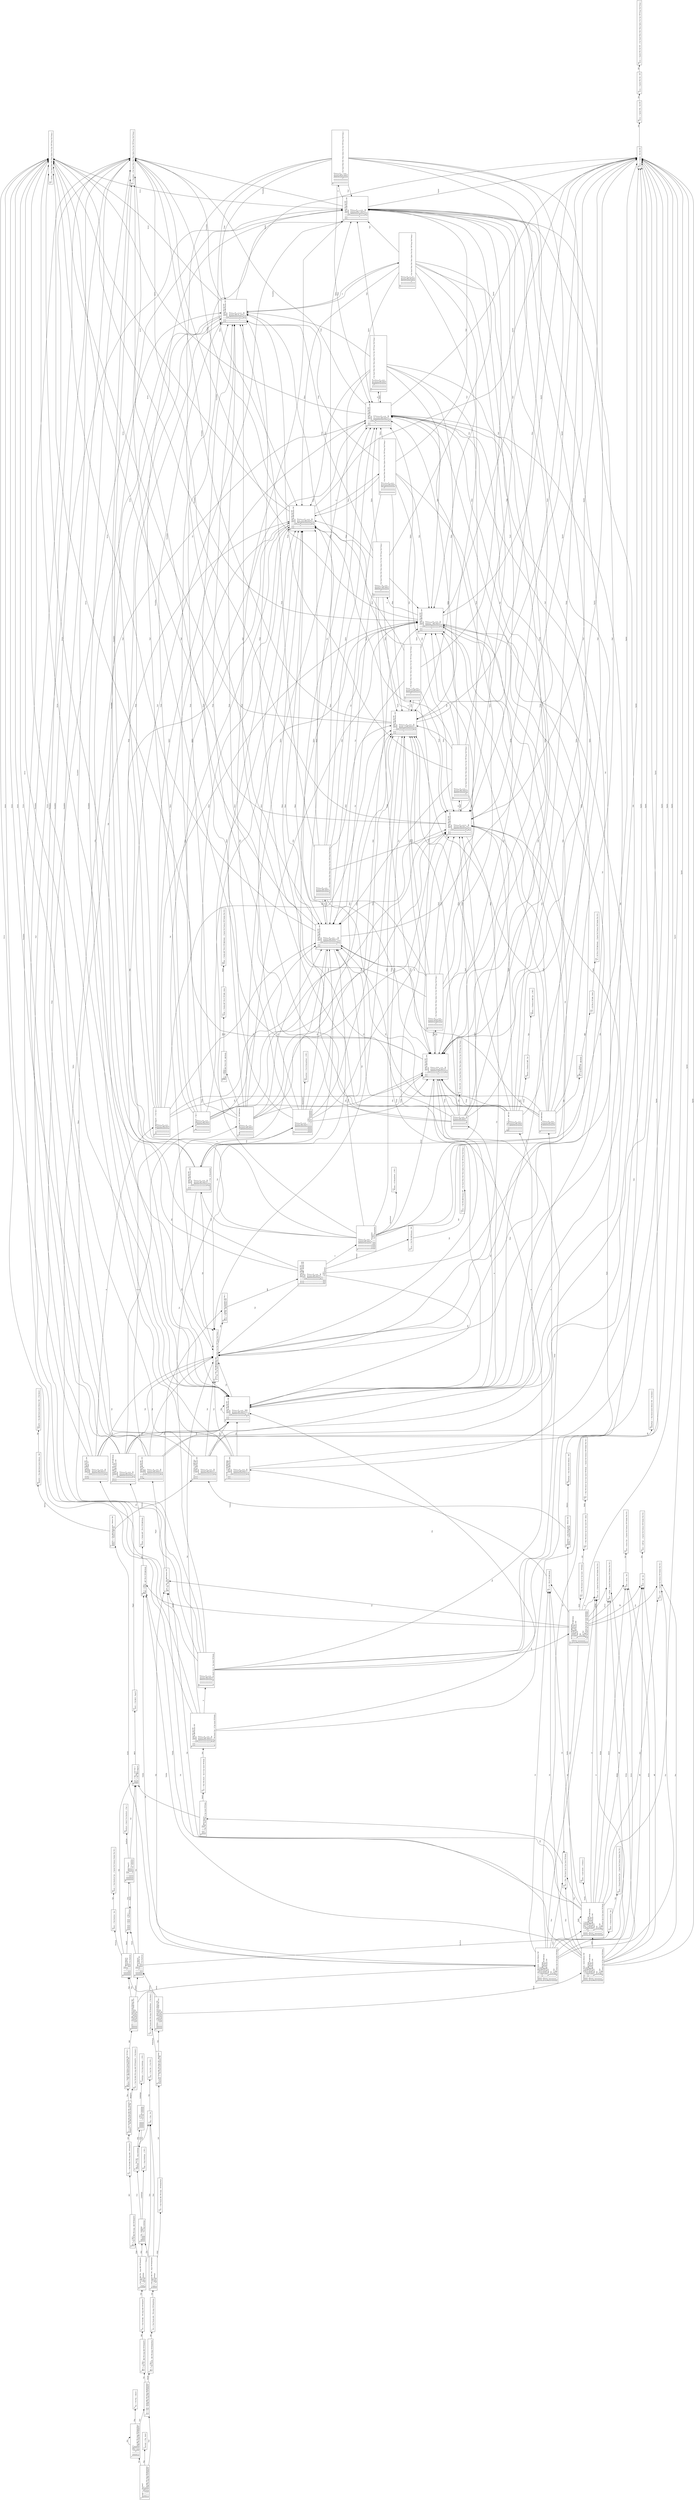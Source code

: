 digraph y {
	edge [fontsize=10];
	node [shape=box,fontsize=10];
	orientation=landscape;
	rankdir=LR;
	/*
	margin=0.2;
	page="8.27,11.69"; // for A4 printing
	ratio=auto;
	*/

	q0 [label="0:\l  $accept -> . Prg $end\l  Prg -> . { $end }\l  Prg -> . Fct Prg\l  Fct -> . Tint Tmain $$1 TPo Args TPf BodyMain\l  Fct -> . Tint Tid $$2 TPo Args $$3 TPf BodyFct\l"];
	q1 [label="1:\l  Fct -> Tint . Tmain $$1 TPo Args TPf BodyMain\l  Fct -> Tint . Tid $$2 TPo Args $$3 TPf BodyFct\l"];
	q2 [label="2:\l  $accept -> Prg . $end\l"];
	q3 [label="3:\l  Prg -> . { $end }\l  Prg -> . Fct Prg\l  Prg -> Fct . Prg\l  Fct -> . Tint Tmain $$1 TPo Args TPf BodyMain\l  Fct -> . Tint Tid $$2 TPo Args $$3 TPf BodyFct\l"];
	q4 [label="4:\l  $$1 -> . { TPo }\l  Fct -> Tint Tmain . $$1 TPo Args TPf BodyMain\l"];
	q5 [label="5:\l  $$2 -> . { TPo }\l  Fct -> Tint Tid . $$2 TPo Args $$3 TPf BodyFct\l"];
	q6 [label="6:\l  Prg -> Fct Prg . { $end }\l"];
	q7 [label="7:\l  Fct -> Tint Tmain $$1 . TPo Args TPf BodyMain\l"];
	q8 [label="8:\l  Fct -> Tint Tid $$2 . TPo Args $$3 TPf BodyFct\l"];
	q9 [label="9:\l  Fct -> Tint Tmain $$1 TPo . Args TPf BodyMain\l  Args -> . { TPf }\l  Args -> . Arg ListeArgs\l  Arg -> . Tint Tid\l"];
	q10 [label="10:\l  Fct -> Tint Tid $$2 TPo . Args $$3 TPf BodyFct\l  Args -> . { TPf }\l  Args -> . Arg ListeArgs\l  Arg -> . Tint Tid\l"];
	q11 [label="11:\l  Arg -> Tint . Tid\l"];
	q12 [label="12:\l  Fct -> Tint Tmain $$1 TPo Args . TPf BodyMain\l"];
	q13 [label="13:\l  Args -> Arg . ListeArgs\l  ListeArgs -> . { TPf }\l  ListeArgs -> . Tvir Arg ListeArgs\l"];
	q14 [label="14:\l  $$3 -> . { TPf }\l  Fct -> Tint Tid $$2 TPo Args . $$3 TPf BodyFct\l"];
	q15 [label="15:\l  Arg -> Tint Tid . { Tvir TPf }\l"];
	q16 [label="16:\l  Fct -> Tint Tmain $$1 TPo Args TPf . BodyMain\l  BodyMain -> . TAo Decls Instrs Return TAf\l"];
	q17 [label="17:\l  Arg -> . Tint Tid\l  ListeArgs -> Tvir . Arg ListeArgs\l"];
	q18 [label="18:\l  Args -> Arg ListeArgs . { TPf }\l"];
	q19 [label="19:\l  Fct -> Tint Tid $$2 TPo Args $$3 . TPf BodyFct\l"];
	q20 [label="20:\l  BodyMain -> TAo . Decls Instrs Return TAf\l  Decls -> . { Tprint Tid Treturn Twhile Tfor Tif }\l  Decls -> . Tconst DeclList Tpv\l  Decls -> . Tint DeclList Tpv\l"];
	q21 [label="21:\l  Fct -> Tint Tmain $$1 TPo Args TPf BodyMain . { Tint $end }\l"];
	q22 [label="22:\l  ListeArgs -> . { TPf }\l  ListeArgs -> . Tvir Arg ListeArgs\l  ListeArgs -> Tvir Arg . ListeArgs\l"];
	q23 [label="23:\l  Fct -> Tint Tid $$2 TPo Args $$3 TPf . BodyFct\l  BodyFct -> . TAo $$4 Decls Instrs Return TAf\l"];
	q24 [label="24:\l  Decl1 -> . Tid\l  Decl1 -> . Tid $$10 Tegal E\l  Decls -> Tint . DeclList Tpv\l  DeclList -> . Decl1\l  DeclList -> . Decl1 Tvir DeclList\l"];
	q25 [label="25:\l  Decl1 -> . Tid\l  Decl1 -> . Tid $$10 Tegal E\l  Decls -> Tconst . DeclList Tpv\l  DeclList -> . Decl1\l  DeclList -> . Decl1 Tvir DeclList\l"];
	q26 [label="26:\l  BodyMain -> TAo Decls . Instrs Return TAf\l  Instrs -> . { Treturn }\l  Instrs -> . Instr Instrs\l  If -> . Tif TPo E TPf $$6 Body\l  While -> . Twhile $$7 TPo E TPf $$8 Body\l  Invoc -> . Tprint TPo Tid TPf\l  Invoc -> . Tid TPo $$9 Params TPf\l  Aff -> . Tid Tegal E\l  Instr -> . If\l  Instr -> . While\l  Instr -> . For\l  Instr -> . Invoc Tpv\l  Instr -> . Aff Tpv\l  For -> . Tfor TPo Decl1 Tpv E Tpv Instr TPf Body\l"];
	q27 [label="27:\l  ListeArgs -> Tvir Arg ListeArgs . { TPf }\l"];
	q28 [label="28:\l  $$4 -> . { Tprint Tid Treturn Tconst Twhile Tfor Tif Tint }\l  BodyFct -> TAo . $$4 Decls Instrs Return TAf\l"];
	q29 [label="29:\l  Fct -> Tint Tid $$2 TPo Args $$3 TPf BodyFct . { Tint $end }\l"];
	q30 [label="30:\l  Decl1 -> Tid . { Tvir Tpv }\l  $$10 -> . { Tegal }\l  Decl1 -> Tid . $$10 Tegal E\l"];
	q31 [label="31:\l  DeclList -> Decl1 . { Tpv }\l  DeclList -> Decl1 . Tvir DeclList\l"];
	q32 [label="32:\l  Decls -> Tint DeclList . Tpv\l"];
	q33 [label="33:\l  Decls -> Tconst DeclList . Tpv\l"];
	q34 [label="34:\l  If -> Tif . TPo E TPf $$6 Body\l"];
	q35 [label="35:\l  For -> Tfor . TPo Decl1 Tpv E Tpv Instr TPf Body\l"];
	q36 [label="36:\l  $$7 -> . { TPo }\l  While -> Twhile . $$7 TPo E TPf $$8 Body\l"];
	q37 [label="37:\l  Invoc -> Tid . TPo $$9 Params TPf\l  Aff -> Tid . Tegal E\l"];
	q38 [label="38:\l  Invoc -> Tprint . TPo Tid TPf\l"];
	q39 [label="39:\l  BodyMain -> TAo Decls Instrs . Return TAf\l  Return -> . Treturn E $$5 Tpv\l"];
	q40 [label="40:\l  Instrs -> . { Treturn }\l  Instrs -> . Instr Instrs\l  Instrs -> Instr . Instrs\l  If -> . Tif TPo E TPf $$6 Body\l  While -> . Twhile $$7 TPo E TPf $$8 Body\l  Invoc -> . Tprint TPo Tid TPf\l  Invoc -> . Tid TPo $$9 Params TPf\l  Aff -> . Tid Tegal E\l  Instr -> . If\l  Instr -> . While\l  Instr -> . For\l  Instr -> . Invoc Tpv\l  Instr -> . Aff Tpv\l  For -> . Tfor TPo Decl1 Tpv E Tpv Instr TPf Body\l"];
	q41 [label="41:\l  Instr -> If . { Tprint Tid Treturn TPf Twhile Tfor Tif }\l"];
	q42 [label="42:\l  Instr -> While . { Tprint Tid Treturn TPf Twhile Tfor Tif }\l"];
	q43 [label="43:\l  Instr -> Invoc . Tpv\l"];
	q44 [label="44:\l  Instr -> Aff . Tpv\l"];
	q45 [label="45:\l  Instr -> For . { Tprint Tid Treturn TPf Twhile Tfor Tif }\l"];
	q46 [label="46:\l  BodyFct -> TAo $$4 . Decls Instrs Return TAf\l  Decls -> . { Tprint Tid Treturn Twhile Tfor Tif }\l  Decls -> . Tconst DeclList Tpv\l  Decls -> . Tint DeclList Tpv\l"];
	q47 [label="47:\l  Decl1 -> Tid $$10 . Tegal E\l"];
	q48 [label="48:\l  Decl1 -> . Tid\l  Decl1 -> . Tid $$10 Tegal E\l  DeclList -> . Decl1\l  DeclList -> . Decl1 Tvir DeclList\l  DeclList -> Decl1 Tvir . DeclList\l"];
	q49 [label="49:\l  Decls -> Tint DeclList Tpv . { Tprint Tid Treturn Twhile Tfor Tif }\l"];
	q50 [label="50:\l  Decls -> Tconst DeclList Tpv . { Tprint Tid Treturn Twhile Tfor Tif }\l"];
	q51 [label="51:\l  If -> Tif TPo . E TPf $$6 Body\l  Invoc -> . Tprint TPo Tid TPf\l  Invoc -> . Tid TPo $$9 Params TPf\l  E -> . Tnumber\l  E -> . Tid\l  E -> . E Tplus E\l  E -> . E Tless E\l  E -> . E Tfois E\l  E -> . E Tdiv E\l  E -> . E Tcmp E\l  E -> . E Tinf E\l  E -> . E Tsup E\l  E -> . E Tand E\l  E -> . E Tor E\l  E -> . TPo E TPf\l  E -> . Invoc\l"];
	q52 [label="52:\l  Decl1 -> . Tid\l  Decl1 -> . Tid $$10 Tegal E\l  For -> Tfor TPo . Decl1 Tpv E Tpv Instr TPf Body\l"];
	q53 [label="53:\l  While -> Twhile $$7 . TPo E TPf $$8 Body\l"];
	q54 [label="54:\l  $$9 -> . { Tprint Tid Tnumber TPf TPo }\l  Invoc -> Tid TPo . $$9 Params TPf\l"];
	q55 [label="55:\l  Invoc -> . Tprint TPo Tid TPf\l  Invoc -> . Tid TPo $$9 Params TPf\l  Aff -> Tid Tegal . E\l  E -> . Tnumber\l  E -> . Tid\l  E -> . E Tplus E\l  E -> . E Tless E\l  E -> . E Tfois E\l  E -> . E Tdiv E\l  E -> . E Tcmp E\l  E -> . E Tinf E\l  E -> . E Tsup E\l  E -> . E Tand E\l  E -> . E Tor E\l  E -> . TPo E TPf\l  E -> . Invoc\l"];
	q56 [label="56:\l  Invoc -> Tprint TPo . Tid TPf\l"];
	q57 [label="57:\l  Return -> Treturn . E $$5 Tpv\l  Invoc -> . Tprint TPo Tid TPf\l  Invoc -> . Tid TPo $$9 Params TPf\l  E -> . Tnumber\l  E -> . Tid\l  E -> . E Tplus E\l  E -> . E Tless E\l  E -> . E Tfois E\l  E -> . E Tdiv E\l  E -> . E Tcmp E\l  E -> . E Tinf E\l  E -> . E Tsup E\l  E -> . E Tand E\l  E -> . E Tor E\l  E -> . TPo E TPf\l  E -> . Invoc\l"];
	q58 [label="58:\l  BodyMain -> TAo Decls Instrs Return . TAf\l"];
	q59 [label="59:\l  Instrs -> Instr Instrs . { Treturn }\l"];
	q60 [label="60:\l  Instr -> Invoc Tpv . { Tprint Tid Treturn TPf Twhile Tfor Tif }\l"];
	q61 [label="61:\l  Instr -> Aff Tpv . { Tprint Tid Treturn TPf Twhile Tfor Tif }\l"];
	q62 [label="62:\l  BodyFct -> TAo $$4 Decls . Instrs Return TAf\l  Instrs -> . { Treturn }\l  Instrs -> . Instr Instrs\l  If -> . Tif TPo E TPf $$6 Body\l  While -> . Twhile $$7 TPo E TPf $$8 Body\l  Invoc -> . Tprint TPo Tid TPf\l  Invoc -> . Tid TPo $$9 Params TPf\l  Aff -> . Tid Tegal E\l  Instr -> . If\l  Instr -> . While\l  Instr -> . For\l  Instr -> . Invoc Tpv\l  Instr -> . Aff Tpv\l  For -> . Tfor TPo Decl1 Tpv E Tpv Instr TPf Body\l"];
	q63 [label="63:\l  Invoc -> . Tprint TPo Tid TPf\l  Invoc -> . Tid TPo $$9 Params TPf\l  Decl1 -> Tid $$10 Tegal . E\l  E -> . Tnumber\l  E -> . Tid\l  E -> . E Tplus E\l  E -> . E Tless E\l  E -> . E Tfois E\l  E -> . E Tdiv E\l  E -> . E Tcmp E\l  E -> . E Tinf E\l  E -> . E Tsup E\l  E -> . E Tand E\l  E -> . E Tor E\l  E -> . TPo E TPf\l  E -> . Invoc\l"];
	q64 [label="64:\l  DeclList -> Decl1 Tvir DeclList . { Tpv }\l"];
	q65 [label="65:\l  Invoc -> . Tprint TPo Tid TPf\l  Invoc -> . Tid TPo $$9 Params TPf\l  E -> . Tnumber\l  E -> . Tid\l  E -> . E Tplus E\l  E -> . E Tless E\l  E -> . E Tfois E\l  E -> . E Tdiv E\l  E -> . E Tcmp E\l  E -> . E Tinf E\l  E -> . E Tsup E\l  E -> . E Tand E\l  E -> . E Tor E\l  E -> . TPo E TPf\l  E -> TPo . E TPf\l  E -> . Invoc\l"];
	q66 [label="66:\l  E -> Tnumber . { Tor Tand Tfois Tdiv Tless Tplus Tvir Tpv TPf Tsup Tinf Tcmp }\l"];
	q67 [label="67:\l  Invoc -> Tid . TPo $$9 Params TPf\l  E -> Tid . { Tor Tand Tfois Tdiv Tless Tplus Tvir Tpv TPf Tsup Tinf Tcmp }\l"];
	q68 [label="68:\l  If -> Tif TPo E . TPf $$6 Body\l  E -> E . Tplus E\l  E -> E . Tless E\l  E -> E . Tfois E\l  E -> E . Tdiv E\l  E -> E . Tcmp E\l  E -> E . Tinf E\l  E -> E . Tsup E\l  E -> E . Tand E\l  E -> E . Tor E\l"];
	q69 [label="69:\l  E -> Invoc . { Tor Tand Tfois Tdiv Tless Tplus Tvir Tpv TPf Tsup Tinf Tcmp }\l"];
	q70 [label="70:\l  For -> Tfor TPo Decl1 . Tpv E Tpv Instr TPf Body\l"];
	q71 [label="71:\l  While -> Twhile $$7 TPo . E TPf $$8 Body\l  Invoc -> . Tprint TPo Tid TPf\l  Invoc -> . Tid TPo $$9 Params TPf\l  E -> . Tnumber\l  E -> . Tid\l  E -> . E Tplus E\l  E -> . E Tless E\l  E -> . E Tfois E\l  E -> . E Tdiv E\l  E -> . E Tcmp E\l  E -> . E Tinf E\l  E -> . E Tsup E\l  E -> . E Tand E\l  E -> . E Tor E\l  E -> . TPo E TPf\l  E -> . Invoc\l"];
	q72 [label="72:\l  Invoc -> . Tprint TPo Tid TPf\l  Invoc -> . Tid TPo $$9 Params TPf\l  Invoc -> Tid TPo $$9 . Params TPf\l  E -> . Tnumber\l  E -> . Tid\l  E -> . E Tplus E\l  E -> . E Tless E\l  E -> . E Tfois E\l  E -> . E Tdiv E\l  E -> . E Tcmp E\l  E -> . E Tinf E\l  E -> . E Tsup E\l  E -> . E Tand E\l  E -> . E Tor E\l  E -> . TPo E TPf\l  E -> . Invoc\l  Params -> . { TPf }\l  Params -> . E ParamNext\l"];
	q73 [label="73:\l  Aff -> Tid Tegal E . { Tpv }\l  E -> E . Tplus E\l  E -> E . Tless E\l  E -> E . Tfois E\l  E -> E . Tdiv E\l  E -> E . Tcmp E\l  E -> E . Tinf E\l  E -> E . Tsup E\l  E -> E . Tand E\l  E -> E . Tor E\l"];
	q74 [label="74:\l  Invoc -> Tprint TPo Tid . TPf\l"];
	q75 [label="75:\l  $$5 -> . { Tpv }\l  Return -> Treturn E . $$5 Tpv\l  E -> E . Tplus E\l  E -> E . Tless E\l  E -> E . Tfois E\l  E -> E . Tdiv E\l  E -> E . Tcmp E\l  E -> E . Tinf E\l  E -> E . Tsup E\l  E -> E . Tand E\l  E -> E . Tor E\l"];
	q76 [label="76:\l  BodyMain -> TAo Decls Instrs Return TAf . { Tint $end }\l"];
	q77 [label="77:\l  BodyFct -> TAo $$4 Decls Instrs . Return TAf\l  Return -> . Treturn E $$5 Tpv\l"];
	q78 [label="78:\l  Decl1 -> Tid $$10 Tegal E . { Tvir Tpv }\l  E -> E . Tplus E\l  E -> E . Tless E\l  E -> E . Tfois E\l  E -> E . Tdiv E\l  E -> E . Tcmp E\l  E -> E . Tinf E\l  E -> E . Tsup E\l  E -> E . Tand E\l  E -> E . Tor E\l"];
	q79 [label="79:\l  E -> E . Tplus E\l  E -> E . Tless E\l  E -> E . Tfois E\l  E -> E . Tdiv E\l  E -> E . Tcmp E\l  E -> E . Tinf E\l  E -> E . Tsup E\l  E -> E . Tand E\l  E -> E . Tor E\l  E -> TPo E . TPf\l"];
	q80 [label="80:\l  Invoc -> . Tprint TPo Tid TPf\l  Invoc -> . Tid TPo $$9 Params TPf\l  E -> . Tnumber\l  E -> . Tid\l  E -> . E Tplus E\l  E -> . E Tless E\l  E -> . E Tfois E\l  E -> . E Tdiv E\l  E -> . E Tcmp E\l  E -> E Tcmp . E\l  E -> . E Tinf E\l  E -> . E Tsup E\l  E -> . E Tand E\l  E -> . E Tor E\l  E -> . TPo E TPf\l  E -> . Invoc\l"];
	q81 [label="81:\l  Invoc -> . Tprint TPo Tid TPf\l  Invoc -> . Tid TPo $$9 Params TPf\l  E -> . Tnumber\l  E -> . Tid\l  E -> . E Tplus E\l  E -> . E Tless E\l  E -> . E Tfois E\l  E -> . E Tdiv E\l  E -> . E Tcmp E\l  E -> . E Tinf E\l  E -> E Tinf . E\l  E -> . E Tsup E\l  E -> . E Tand E\l  E -> . E Tor E\l  E -> . TPo E TPf\l  E -> . Invoc\l"];
	q82 [label="82:\l  Invoc -> . Tprint TPo Tid TPf\l  Invoc -> . Tid TPo $$9 Params TPf\l  E -> . Tnumber\l  E -> . Tid\l  E -> . E Tplus E\l  E -> . E Tless E\l  E -> . E Tfois E\l  E -> . E Tdiv E\l  E -> . E Tcmp E\l  E -> . E Tinf E\l  E -> . E Tsup E\l  E -> E Tsup . E\l  E -> . E Tand E\l  E -> . E Tor E\l  E -> . TPo E TPf\l  E -> . Invoc\l"];
	q83 [label="83:\l  $$6 -> . { Body }\l  If -> Tif TPo E TPf . $$6 Body\l"];
	q84 [label="84:\l  Invoc -> . Tprint TPo Tid TPf\l  Invoc -> . Tid TPo $$9 Params TPf\l  E -> . Tnumber\l  E -> . Tid\l  E -> . E Tplus E\l  E -> E Tplus . E\l  E -> . E Tless E\l  E -> . E Tfois E\l  E -> . E Tdiv E\l  E -> . E Tcmp E\l  E -> . E Tinf E\l  E -> . E Tsup E\l  E -> . E Tand E\l  E -> . E Tor E\l  E -> . TPo E TPf\l  E -> . Invoc\l"];
	q85 [label="85:\l  Invoc -> . Tprint TPo Tid TPf\l  Invoc -> . Tid TPo $$9 Params TPf\l  E -> . Tnumber\l  E -> . Tid\l  E -> . E Tplus E\l  E -> . E Tless E\l  E -> E Tless . E\l  E -> . E Tfois E\l  E -> . E Tdiv E\l  E -> . E Tcmp E\l  E -> . E Tinf E\l  E -> . E Tsup E\l  E -> . E Tand E\l  E -> . E Tor E\l  E -> . TPo E TPf\l  E -> . Invoc\l"];
	q86 [label="86:\l  Invoc -> . Tprint TPo Tid TPf\l  Invoc -> . Tid TPo $$9 Params TPf\l  E -> . Tnumber\l  E -> . Tid\l  E -> . E Tplus E\l  E -> . E Tless E\l  E -> . E Tfois E\l  E -> . E Tdiv E\l  E -> E Tdiv . E\l  E -> . E Tcmp E\l  E -> . E Tinf E\l  E -> . E Tsup E\l  E -> . E Tand E\l  E -> . E Tor E\l  E -> . TPo E TPf\l  E -> . Invoc\l"];
	q87 [label="87:\l  Invoc -> . Tprint TPo Tid TPf\l  Invoc -> . Tid TPo $$9 Params TPf\l  E -> . Tnumber\l  E -> . Tid\l  E -> . E Tplus E\l  E -> . E Tless E\l  E -> . E Tfois E\l  E -> E Tfois . E\l  E -> . E Tdiv E\l  E -> . E Tcmp E\l  E -> . E Tinf E\l  E -> . E Tsup E\l  E -> . E Tand E\l  E -> . E Tor E\l  E -> . TPo E TPf\l  E -> . Invoc\l"];
	q88 [label="88:\l  Invoc -> . Tprint TPo Tid TPf\l  Invoc -> . Tid TPo $$9 Params TPf\l  E -> . Tnumber\l  E -> . Tid\l  E -> . E Tplus E\l  E -> . E Tless E\l  E -> . E Tfois E\l  E -> . E Tdiv E\l  E -> . E Tcmp E\l  E -> . E Tinf E\l  E -> . E Tsup E\l  E -> . E Tand E\l  E -> E Tand . E\l  E -> . E Tor E\l  E -> . TPo E TPf\l  E -> . Invoc\l"];
	q89 [label="89:\l  Invoc -> . Tprint TPo Tid TPf\l  Invoc -> . Tid TPo $$9 Params TPf\l  E -> . Tnumber\l  E -> . Tid\l  E -> . E Tplus E\l  E -> . E Tless E\l  E -> . E Tfois E\l  E -> . E Tdiv E\l  E -> . E Tcmp E\l  E -> . E Tinf E\l  E -> . E Tsup E\l  E -> . E Tand E\l  E -> . E Tor E\l  E -> E Tor . E\l  E -> . TPo E TPf\l  E -> . Invoc\l"];
	q90 [label="90:\l  Invoc -> . Tprint TPo Tid TPf\l  Invoc -> . Tid TPo $$9 Params TPf\l  E -> . Tnumber\l  E -> . Tid\l  E -> . E Tplus E\l  E -> . E Tless E\l  E -> . E Tfois E\l  E -> . E Tdiv E\l  E -> . E Tcmp E\l  E -> . E Tinf E\l  E -> . E Tsup E\l  E -> . E Tand E\l  E -> . E Tor E\l  E -> . TPo E TPf\l  E -> . Invoc\l  For -> Tfor TPo Decl1 Tpv . E Tpv Instr TPf Body\l"];
	q91 [label="91:\l  While -> Twhile $$7 TPo E . TPf $$8 Body\l  E -> E . Tplus E\l  E -> E . Tless E\l  E -> E . Tfois E\l  E -> E . Tdiv E\l  E -> E . Tcmp E\l  E -> E . Tinf E\l  E -> E . Tsup E\l  E -> E . Tand E\l  E -> E . Tor E\l"];
	q92 [label="92:\l  E -> E . Tplus E\l  E -> E . Tless E\l  E -> E . Tfois E\l  E -> E . Tdiv E\l  E -> E . Tcmp E\l  E -> E . Tinf E\l  E -> E . Tsup E\l  E -> E . Tand E\l  E -> E . Tor E\l  Params -> E . ParamNext\l  ParamNext -> . { TPf }\l  ParamNext -> . Tvir E ParamNext\l"];
	q93 [label="93:\l  Invoc -> Tid TPo $$9 Params . TPf\l"];
	q94 [label="94:\l  Invoc -> Tprint TPo Tid TPf . { Tor Tand Tfois Tdiv Tless Tplus Tvir Tpv TPf Tsup Tinf Tcmp }\l"];
	q95 [label="95:\l  Return -> Treturn E $$5 . Tpv\l"];
	q96 [label="96:\l  BodyFct -> TAo $$4 Decls Instrs Return . TAf\l"];
	q97 [label="97:\l  E -> TPo E TPf . { Tor Tand Tfois Tdiv Tless Tplus Tvir Tpv TPf Tsup Tinf Tcmp }\l"];
	q98 [label="98:\l  E -> E . Tplus E\l  E -> E . Tless E\l  E -> E . Tfois E\l  E -> E . Tdiv E\l  E -> E . Tcmp E\l  E -> E Tcmp E . { Tor Tand Tfois Tdiv Tless Tplus Tvir Tpv TPf Tsup Tinf Tcmp }\l  E -> E . Tinf E\l  E -> E . Tsup E\l  E -> E . Tand E\l  E -> E . Tor E\l"];
	q99 [label="99:\l  E -> E . Tplus E\l  E -> E . Tless E\l  E -> E . Tfois E\l  E -> E . Tdiv E\l  E -> E . Tcmp E\l  E -> E . Tinf E\l  E -> E Tinf E . { Tor Tand Tfois Tdiv Tless Tplus Tvir Tpv TPf Tsup Tinf Tcmp }\l  E -> E . Tsup E\l  E -> E . Tand E\l  E -> E . Tor E\l"];
	q100 [label="100:\l  E -> E . Tplus E\l  E -> E . Tless E\l  E -> E . Tfois E\l  E -> E . Tdiv E\l  E -> E . Tcmp E\l  E -> E . Tinf E\l  E -> E . Tsup E\l  E -> E Tsup E . { Tor Tand Tfois Tdiv Tless Tplus Tvir Tpv TPf Tsup Tinf Tcmp }\l  E -> E . Tand E\l  E -> E . Tor E\l"];
	q101 [label="101:\l  If -> Tif TPo E TPf $$6 . Body\l"];
	q102 [label="102:\l  E -> E . Tplus E\l  E -> E Tplus E . { Tor Tand Tfois Tdiv Tless Tplus Tvir Tpv TPf Tsup Tinf Tcmp }\l  E -> E . Tless E\l  E -> E . Tfois E\l  E -> E . Tdiv E\l  E -> E . Tcmp E\l  E -> E . Tinf E\l  E -> E . Tsup E\l  E -> E . Tand E\l  E -> E . Tor E\l"];
	q103 [label="103:\l  E -> E . Tplus E\l  E -> E . Tless E\l  E -> E Tless E . { Tor Tand Tfois Tdiv Tless Tplus Tvir Tpv TPf Tsup Tinf Tcmp }\l  E -> E . Tfois E\l  E -> E . Tdiv E\l  E -> E . Tcmp E\l  E -> E . Tinf E\l  E -> E . Tsup E\l  E -> E . Tand E\l  E -> E . Tor E\l"];
	q104 [label="104:\l  E -> E . Tplus E\l  E -> E . Tless E\l  E -> E . Tfois E\l  E -> E . Tdiv E\l  E -> E Tdiv E . { Tor Tand Tfois Tdiv Tless Tplus Tvir Tpv TPf Tsup Tinf Tcmp }\l  E -> E . Tcmp E\l  E -> E . Tinf E\l  E -> E . Tsup E\l  E -> E . Tand E\l  E -> E . Tor E\l"];
	q105 [label="105:\l  E -> E . Tplus E\l  E -> E . Tless E\l  E -> E . Tfois E\l  E -> E Tfois E . { Tor Tand Tfois Tdiv Tless Tplus Tvir Tpv TPf Tsup Tinf Tcmp }\l  E -> E . Tdiv E\l  E -> E . Tcmp E\l  E -> E . Tinf E\l  E -> E . Tsup E\l  E -> E . Tand E\l  E -> E . Tor E\l"];
	q106 [label="106:\l  E -> E . Tplus E\l  E -> E . Tless E\l  E -> E . Tfois E\l  E -> E . Tdiv E\l  E -> E . Tcmp E\l  E -> E . Tinf E\l  E -> E . Tsup E\l  E -> E . Tand E\l  E -> E Tand E . { Tor Tand Tfois Tdiv Tless Tplus Tvir Tpv TPf Tsup Tinf Tcmp }\l  E -> E . Tor E\l"];
	q107 [label="107:\l  E -> E . Tplus E\l  E -> E . Tless E\l  E -> E . Tfois E\l  E -> E . Tdiv E\l  E -> E . Tcmp E\l  E -> E . Tinf E\l  E -> E . Tsup E\l  E -> E . Tand E\l  E -> E . Tor E\l  E -> E Tor E . { Tor Tand Tfois Tdiv Tless Tplus Tvir Tpv TPf Tsup Tinf Tcmp }\l"];
	q108 [label="108:\l  E -> E . Tplus E\l  E -> E . Tless E\l  E -> E . Tfois E\l  E -> E . Tdiv E\l  E -> E . Tcmp E\l  E -> E . Tinf E\l  E -> E . Tsup E\l  E -> E . Tand E\l  E -> E . Tor E\l  For -> Tfor TPo Decl1 Tpv E . Tpv Instr TPf Body\l"];
	q109 [label="109:\l  $$8 -> . { Body }\l  While -> Twhile $$7 TPo E TPf . $$8 Body\l"];
	q110 [label="110:\l  Invoc -> . Tprint TPo Tid TPf\l  Invoc -> . Tid TPo $$9 Params TPf\l  E -> . Tnumber\l  E -> . Tid\l  E -> . E Tplus E\l  E -> . E Tless E\l  E -> . E Tfois E\l  E -> . E Tdiv E\l  E -> . E Tcmp E\l  E -> . E Tinf E\l  E -> . E Tsup E\l  E -> . E Tand E\l  E -> . E Tor E\l  E -> . TPo E TPf\l  E -> . Invoc\l  ParamNext -> Tvir . E ParamNext\l"];
	q111 [label="111:\l  Params -> E ParamNext . { TPf }\l"];
	q112 [label="112:\l  Invoc -> Tid TPo $$9 Params TPf . { Tor Tand Tfois Tdiv Tless Tplus Tvir Tpv TPf Tsup Tinf Tcmp }\l"];
	q113 [label="113:\l  Return -> Treturn E $$5 Tpv . { TAf }\l"];
	q114 [label="114:\l  BodyFct -> TAo $$4 Decls Instrs Return TAf . { Tint $end }\l"];
	q115 [label="115:\l  If -> Tif TPo E TPf $$6 Body . { Tprint Tid Treturn TPf Twhile Tfor Tif }\l"];
	q116 [label="116:\l  If -> . Tif TPo E TPf $$6 Body\l  While -> . Twhile $$7 TPo E TPf $$8 Body\l  Invoc -> . Tprint TPo Tid TPf\l  Invoc -> . Tid TPo $$9 Params TPf\l  Aff -> . Tid Tegal E\l  Instr -> . If\l  Instr -> . While\l  Instr -> . For\l  Instr -> . Invoc Tpv\l  Instr -> . Aff Tpv\l  For -> . Tfor TPo Decl1 Tpv E Tpv Instr TPf Body\l  For -> Tfor TPo Decl1 Tpv E Tpv . Instr TPf Body\l"];
	q117 [label="117:\l  While -> Twhile $$7 TPo E TPf $$8 . Body\l"];
	q118 [label="118:\l  E -> E . Tplus E\l  E -> E . Tless E\l  E -> E . Tfois E\l  E -> E . Tdiv E\l  E -> E . Tcmp E\l  E -> E . Tinf E\l  E -> E . Tsup E\l  E -> E . Tand E\l  E -> E . Tor E\l  ParamNext -> . { TPf }\l  ParamNext -> . Tvir E ParamNext\l  ParamNext -> Tvir E . ParamNext\l"];
	q119 [label="119:\l  For -> Tfor TPo Decl1 Tpv E Tpv Instr . TPf Body\l"];
	q120 [label="120:\l  While -> Twhile $$7 TPo E TPf $$8 Body . { Tprint Tid Treturn TPf Twhile Tfor Tif }\l"];
	q121 [label="121:\l  ParamNext -> Tvir E ParamNext . { TPf }\l"];
	q122 [label="122:\l  For -> Tfor TPo Decl1 Tpv E Tpv Instr TPf . Body\l"];
	q123 [label="123:\l  For -> Tfor TPo Decl1 Tpv E Tpv Instr TPf Body . { Tprint Tid Treturn TPf Twhile Tfor Tif }\l"];

	q0 -> q1 [label="Tint"];
	q0 -> q2 [label="Prg"];
	q0 -> q3 [label="Fct"];
	q1 -> q4 [label="Tmain"];
	q1 -> q5 [label="Tid"];
	q3 -> q1 [label="Tint"];
	q3 -> q6 [label="Prg"];
	q3 -> q3 [label="Fct"];
	q4 -> q7 [label="$$1"];
	q5 -> q8 [label="$$2"];
	q7 -> q9 [label="TPo"];
	q8 -> q10 [label="TPo"];
	q9 -> q11 [label="Tint"];
	q9 -> q12 [label="Args"];
	q9 -> q13 [label="Arg"];
	q10 -> q11 [label="Tint"];
	q10 -> q14 [label="Args"];
	q10 -> q13 [label="Arg"];
	q11 -> q15 [label="Tid"];
	q12 -> q16 [label="TPf"];
	q13 -> q17 [label="Tvir"];
	q13 -> q18 [label="ListeArgs"];
	q14 -> q19 [label="$$3"];
	q16 -> q20 [label="TAo"];
	q16 -> q21 [label="BodyMain"];
	q17 -> q11 [label="Tint"];
	q17 -> q22 [label="Arg"];
	q19 -> q23 [label="TPf"];
	q20 -> q24 [label="Tint"];
	q20 -> q25 [label="Tconst"];
	q20 -> q26 [label="Decls"];
	q22 -> q17 [label="Tvir"];
	q22 -> q27 [label="ListeArgs"];
	q23 -> q28 [label="TAo"];
	q23 -> q29 [label="BodyFct"];
	q24 -> q30 [label="Tid"];
	q24 -> q31 [label="Decl1"];
	q24 -> q32 [label="DeclList"];
	q25 -> q30 [label="Tid"];
	q25 -> q31 [label="Decl1"];
	q25 -> q33 [label="DeclList"];
	q26 -> q34 [label="Tif"];
	q26 -> q35 [label="Tfor"];
	q26 -> q36 [label="Twhile"];
	q26 -> q37 [label="Tid"];
	q26 -> q38 [label="Tprint"];
	q26 -> q39 [label="Instrs"];
	q26 -> q40 [label="Instr"];
	q26 -> q41 [label="If"];
	q26 -> q42 [label="While"];
	q26 -> q43 [label="Invoc"];
	q26 -> q44 [label="Aff"];
	q26 -> q45 [label="For"];
	q28 -> q46 [label="$$4"];
	q30 -> q47 [label="$$10"];
	q31 -> q48 [label="Tvir"];
	q32 -> q49 [label="Tpv"];
	q33 -> q50 [label="Tpv"];
	q34 -> q51 [label="TPo"];
	q35 -> q52 [label="TPo"];
	q36 -> q53 [label="$$7"];
	q37 -> q54 [label="TPo"];
	q37 -> q55 [label="Tegal"];
	q38 -> q56 [label="TPo"];
	q39 -> q57 [label="Treturn"];
	q39 -> q58 [label="Return"];
	q40 -> q34 [label="Tif"];
	q40 -> q35 [label="Tfor"];
	q40 -> q36 [label="Twhile"];
	q40 -> q37 [label="Tid"];
	q40 -> q38 [label="Tprint"];
	q40 -> q59 [label="Instrs"];
	q40 -> q40 [label="Instr"];
	q40 -> q41 [label="If"];
	q40 -> q42 [label="While"];
	q40 -> q43 [label="Invoc"];
	q40 -> q44 [label="Aff"];
	q40 -> q45 [label="For"];
	q43 -> q60 [label="Tpv"];
	q44 -> q61 [label="Tpv"];
	q46 -> q24 [label="Tint"];
	q46 -> q25 [label="Tconst"];
	q46 -> q62 [label="Decls"];
	q47 -> q63 [label="Tegal"];
	q48 -> q30 [label="Tid"];
	q48 -> q31 [label="Decl1"];
	q48 -> q64 [label="DeclList"];
	q51 -> q65 [label="TPo"];
	q51 -> q66 [label="Tnumber"];
	q51 -> q67 [label="Tid"];
	q51 -> q38 [label="Tprint"];
	q51 -> q68 [label="E"];
	q51 -> q69 [label="Invoc"];
	q52 -> q30 [label="Tid"];
	q52 -> q70 [label="Decl1"];
	q53 -> q71 [label="TPo"];
	q54 -> q72 [label="$$9"];
	q55 -> q65 [label="TPo"];
	q55 -> q66 [label="Tnumber"];
	q55 -> q67 [label="Tid"];
	q55 -> q38 [label="Tprint"];
	q55 -> q73 [label="E"];
	q55 -> q69 [label="Invoc"];
	q56 -> q74 [label="Tid"];
	q57 -> q65 [label="TPo"];
	q57 -> q66 [label="Tnumber"];
	q57 -> q67 [label="Tid"];
	q57 -> q38 [label="Tprint"];
	q57 -> q75 [label="E"];
	q57 -> q69 [label="Invoc"];
	q58 -> q76 [label="TAf"];
	q62 -> q34 [label="Tif"];
	q62 -> q35 [label="Tfor"];
	q62 -> q36 [label="Twhile"];
	q62 -> q37 [label="Tid"];
	q62 -> q38 [label="Tprint"];
	q62 -> q77 [label="Instrs"];
	q62 -> q40 [label="Instr"];
	q62 -> q41 [label="If"];
	q62 -> q42 [label="While"];
	q62 -> q43 [label="Invoc"];
	q62 -> q44 [label="Aff"];
	q62 -> q45 [label="For"];
	q63 -> q65 [label="TPo"];
	q63 -> q66 [label="Tnumber"];
	q63 -> q67 [label="Tid"];
	q63 -> q38 [label="Tprint"];
	q63 -> q78 [label="E"];
	q63 -> q69 [label="Invoc"];
	q65 -> q65 [label="TPo"];
	q65 -> q66 [label="Tnumber"];
	q65 -> q67 [label="Tid"];
	q65 -> q38 [label="Tprint"];
	q65 -> q79 [label="E"];
	q65 -> q69 [label="Invoc"];
	q67 -> q54 [label="TPo"];
	q68 -> q80 [label="Tcmp"];
	q68 -> q81 [label="Tinf"];
	q68 -> q82 [label="Tsup"];
	q68 -> q83 [label="TPf"];
	q68 -> q84 [label="Tplus"];
	q68 -> q85 [label="Tless"];
	q68 -> q86 [label="Tdiv"];
	q68 -> q87 [label="Tfois"];
	q68 -> q88 [label="Tand"];
	q68 -> q89 [label="Tor"];
	q70 -> q90 [label="Tpv"];
	q71 -> q65 [label="TPo"];
	q71 -> q66 [label="Tnumber"];
	q71 -> q67 [label="Tid"];
	q71 -> q38 [label="Tprint"];
	q71 -> q91 [label="E"];
	q71 -> q69 [label="Invoc"];
	q72 -> q65 [label="TPo"];
	q72 -> q66 [label="Tnumber"];
	q72 -> q67 [label="Tid"];
	q72 -> q38 [label="Tprint"];
	q72 -> q92 [label="E"];
	q72 -> q69 [label="Invoc"];
	q72 -> q93 [label="Params"];
	q73 -> q80 [label="Tcmp"];
	q73 -> q81 [label="Tinf"];
	q73 -> q82 [label="Tsup"];
	q73 -> q84 [label="Tplus"];
	q73 -> q85 [label="Tless"];
	q73 -> q86 [label="Tdiv"];
	q73 -> q87 [label="Tfois"];
	q73 -> q88 [label="Tand"];
	q73 -> q89 [label="Tor"];
	q74 -> q94 [label="TPf"];
	q75 -> q80 [label="Tcmp"];
	q75 -> q81 [label="Tinf"];
	q75 -> q82 [label="Tsup"];
	q75 -> q84 [label="Tplus"];
	q75 -> q85 [label="Tless"];
	q75 -> q86 [label="Tdiv"];
	q75 -> q87 [label="Tfois"];
	q75 -> q88 [label="Tand"];
	q75 -> q89 [label="Tor"];
	q75 -> q95 [label="$$5"];
	q77 -> q57 [label="Treturn"];
	q77 -> q96 [label="Return"];
	q78 -> q80 [label="Tcmp"];
	q78 -> q81 [label="Tinf"];
	q78 -> q82 [label="Tsup"];
	q78 -> q84 [label="Tplus"];
	q78 -> q85 [label="Tless"];
	q78 -> q86 [label="Tdiv"];
	q78 -> q87 [label="Tfois"];
	q78 -> q88 [label="Tand"];
	q78 -> q89 [label="Tor"];
	q79 -> q80 [label="Tcmp"];
	q79 -> q81 [label="Tinf"];
	q79 -> q82 [label="Tsup"];
	q79 -> q97 [label="TPf"];
	q79 -> q84 [label="Tplus"];
	q79 -> q85 [label="Tless"];
	q79 -> q86 [label="Tdiv"];
	q79 -> q87 [label="Tfois"];
	q79 -> q88 [label="Tand"];
	q79 -> q89 [label="Tor"];
	q80 -> q65 [label="TPo"];
	q80 -> q66 [label="Tnumber"];
	q80 -> q67 [label="Tid"];
	q80 -> q38 [label="Tprint"];
	q80 -> q98 [label="E"];
	q80 -> q69 [label="Invoc"];
	q81 -> q65 [label="TPo"];
	q81 -> q66 [label="Tnumber"];
	q81 -> q67 [label="Tid"];
	q81 -> q38 [label="Tprint"];
	q81 -> q99 [label="E"];
	q81 -> q69 [label="Invoc"];
	q82 -> q65 [label="TPo"];
	q82 -> q66 [label="Tnumber"];
	q82 -> q67 [label="Tid"];
	q82 -> q38 [label="Tprint"];
	q82 -> q100 [label="E"];
	q82 -> q69 [label="Invoc"];
	q83 -> q101 [label="$$6"];
	q84 -> q65 [label="TPo"];
	q84 -> q66 [label="Tnumber"];
	q84 -> q67 [label="Tid"];
	q84 -> q38 [label="Tprint"];
	q84 -> q102 [label="E"];
	q84 -> q69 [label="Invoc"];
	q85 -> q65 [label="TPo"];
	q85 -> q66 [label="Tnumber"];
	q85 -> q67 [label="Tid"];
	q85 -> q38 [label="Tprint"];
	q85 -> q103 [label="E"];
	q85 -> q69 [label="Invoc"];
	q86 -> q65 [label="TPo"];
	q86 -> q66 [label="Tnumber"];
	q86 -> q67 [label="Tid"];
	q86 -> q38 [label="Tprint"];
	q86 -> q104 [label="E"];
	q86 -> q69 [label="Invoc"];
	q87 -> q65 [label="TPo"];
	q87 -> q66 [label="Tnumber"];
	q87 -> q67 [label="Tid"];
	q87 -> q38 [label="Tprint"];
	q87 -> q105 [label="E"];
	q87 -> q69 [label="Invoc"];
	q88 -> q65 [label="TPo"];
	q88 -> q66 [label="Tnumber"];
	q88 -> q67 [label="Tid"];
	q88 -> q38 [label="Tprint"];
	q88 -> q106 [label="E"];
	q88 -> q69 [label="Invoc"];
	q89 -> q65 [label="TPo"];
	q89 -> q66 [label="Tnumber"];
	q89 -> q67 [label="Tid"];
	q89 -> q38 [label="Tprint"];
	q89 -> q107 [label="E"];
	q89 -> q69 [label="Invoc"];
	q90 -> q65 [label="TPo"];
	q90 -> q66 [label="Tnumber"];
	q90 -> q67 [label="Tid"];
	q90 -> q38 [label="Tprint"];
	q90 -> q108 [label="E"];
	q90 -> q69 [label="Invoc"];
	q91 -> q80 [label="Tcmp"];
	q91 -> q81 [label="Tinf"];
	q91 -> q82 [label="Tsup"];
	q91 -> q109 [label="TPf"];
	q91 -> q84 [label="Tplus"];
	q91 -> q85 [label="Tless"];
	q91 -> q86 [label="Tdiv"];
	q91 -> q87 [label="Tfois"];
	q91 -> q88 [label="Tand"];
	q91 -> q89 [label="Tor"];
	q92 -> q80 [label="Tcmp"];
	q92 -> q81 [label="Tinf"];
	q92 -> q82 [label="Tsup"];
	q92 -> q110 [label="Tvir"];
	q92 -> q84 [label="Tplus"];
	q92 -> q85 [label="Tless"];
	q92 -> q86 [label="Tdiv"];
	q92 -> q87 [label="Tfois"];
	q92 -> q88 [label="Tand"];
	q92 -> q89 [label="Tor"];
	q92 -> q111 [label="ParamNext"];
	q93 -> q112 [label="TPf"];
	q95 -> q113 [label="Tpv"];
	q96 -> q114 [label="TAf"];
	q98 -> q80 [label="Tcmp"];
	q98 -> q81 [label="Tinf"];
	q98 -> q82 [label="Tsup"];
	q98 -> q84 [label="Tplus"];
	q98 -> q85 [label="Tless"];
	q98 -> q86 [label="Tdiv"];
	q98 -> q87 [label="Tfois"];
	q98 -> q88 [label="Tand"];
	q98 -> q89 [label="Tor"];
	q99 -> q80 [label="Tcmp"];
	q99 -> q81 [label="Tinf"];
	q99 -> q82 [label="Tsup"];
	q99 -> q84 [label="Tplus"];
	q99 -> q85 [label="Tless"];
	q99 -> q86 [label="Tdiv"];
	q99 -> q87 [label="Tfois"];
	q99 -> q88 [label="Tand"];
	q99 -> q89 [label="Tor"];
	q100 -> q80 [label="Tcmp"];
	q100 -> q81 [label="Tinf"];
	q100 -> q82 [label="Tsup"];
	q100 -> q84 [label="Tplus"];
	q100 -> q85 [label="Tless"];
	q100 -> q86 [label="Tdiv"];
	q100 -> q87 [label="Tfois"];
	q100 -> q88 [label="Tand"];
	q100 -> q89 [label="Tor"];
	q101 -> q115 [label="Body"];
	q102 -> q80 [label="Tcmp"];
	q102 -> q81 [label="Tinf"];
	q102 -> q82 [label="Tsup"];
	q102 -> q84 [label="Tplus"];
	q102 -> q85 [label="Tless"];
	q102 -> q86 [label="Tdiv"];
	q102 -> q87 [label="Tfois"];
	q102 -> q88 [label="Tand"];
	q102 -> q89 [label="Tor"];
	q103 -> q80 [label="Tcmp"];
	q103 -> q81 [label="Tinf"];
	q103 -> q82 [label="Tsup"];
	q103 -> q84 [label="Tplus"];
	q103 -> q85 [label="Tless"];
	q103 -> q86 [label="Tdiv"];
	q103 -> q87 [label="Tfois"];
	q103 -> q88 [label="Tand"];
	q103 -> q89 [label="Tor"];
	q104 -> q80 [label="Tcmp"];
	q104 -> q81 [label="Tinf"];
	q104 -> q82 [label="Tsup"];
	q104 -> q84 [label="Tplus"];
	q104 -> q85 [label="Tless"];
	q104 -> q86 [label="Tdiv"];
	q104 -> q87 [label="Tfois"];
	q104 -> q88 [label="Tand"];
	q104 -> q89 [label="Tor"];
	q105 -> q80 [label="Tcmp"];
	q105 -> q81 [label="Tinf"];
	q105 -> q82 [label="Tsup"];
	q105 -> q84 [label="Tplus"];
	q105 -> q85 [label="Tless"];
	q105 -> q86 [label="Tdiv"];
	q105 -> q87 [label="Tfois"];
	q105 -> q88 [label="Tand"];
	q105 -> q89 [label="Tor"];
	q106 -> q80 [label="Tcmp"];
	q106 -> q81 [label="Tinf"];
	q106 -> q82 [label="Tsup"];
	q106 -> q84 [label="Tplus"];
	q106 -> q85 [label="Tless"];
	q106 -> q86 [label="Tdiv"];
	q106 -> q87 [label="Tfois"];
	q106 -> q88 [label="Tand"];
	q106 -> q89 [label="Tor"];
	q107 -> q80 [label="Tcmp"];
	q107 -> q81 [label="Tinf"];
	q107 -> q82 [label="Tsup"];
	q107 -> q84 [label="Tplus"];
	q107 -> q85 [label="Tless"];
	q107 -> q86 [label="Tdiv"];
	q107 -> q87 [label="Tfois"];
	q107 -> q88 [label="Tand"];
	q107 -> q89 [label="Tor"];
	q108 -> q80 [label="Tcmp"];
	q108 -> q81 [label="Tinf"];
	q108 -> q82 [label="Tsup"];
	q108 -> q116 [label="Tpv"];
	q108 -> q84 [label="Tplus"];
	q108 -> q85 [label="Tless"];
	q108 -> q86 [label="Tdiv"];
	q108 -> q87 [label="Tfois"];
	q108 -> q88 [label="Tand"];
	q108 -> q89 [label="Tor"];
	q109 -> q117 [label="$$8"];
	q110 -> q65 [label="TPo"];
	q110 -> q66 [label="Tnumber"];
	q110 -> q67 [label="Tid"];
	q110 -> q38 [label="Tprint"];
	q110 -> q118 [label="E"];
	q110 -> q69 [label="Invoc"];
	q116 -> q34 [label="Tif"];
	q116 -> q35 [label="Tfor"];
	q116 -> q36 [label="Twhile"];
	q116 -> q37 [label="Tid"];
	q116 -> q38 [label="Tprint"];
	q116 -> q119 [label="Instr"];
	q116 -> q41 [label="If"];
	q116 -> q42 [label="While"];
	q116 -> q43 [label="Invoc"];
	q116 -> q44 [label="Aff"];
	q116 -> q45 [label="For"];
	q117 -> q120 [label="Body"];
	q118 -> q80 [label="Tcmp"];
	q118 -> q81 [label="Tinf"];
	q118 -> q82 [label="Tsup"];
	q118 -> q110 [label="Tvir"];
	q118 -> q84 [label="Tplus"];
	q118 -> q85 [label="Tless"];
	q118 -> q86 [label="Tdiv"];
	q118 -> q87 [label="Tfois"];
	q118 -> q88 [label="Tand"];
	q118 -> q89 [label="Tor"];
	q118 -> q121 [label="ParamNext"];
	q119 -> q122 [label="TPf"];
	q122 -> q123 [label="Body"];
}
